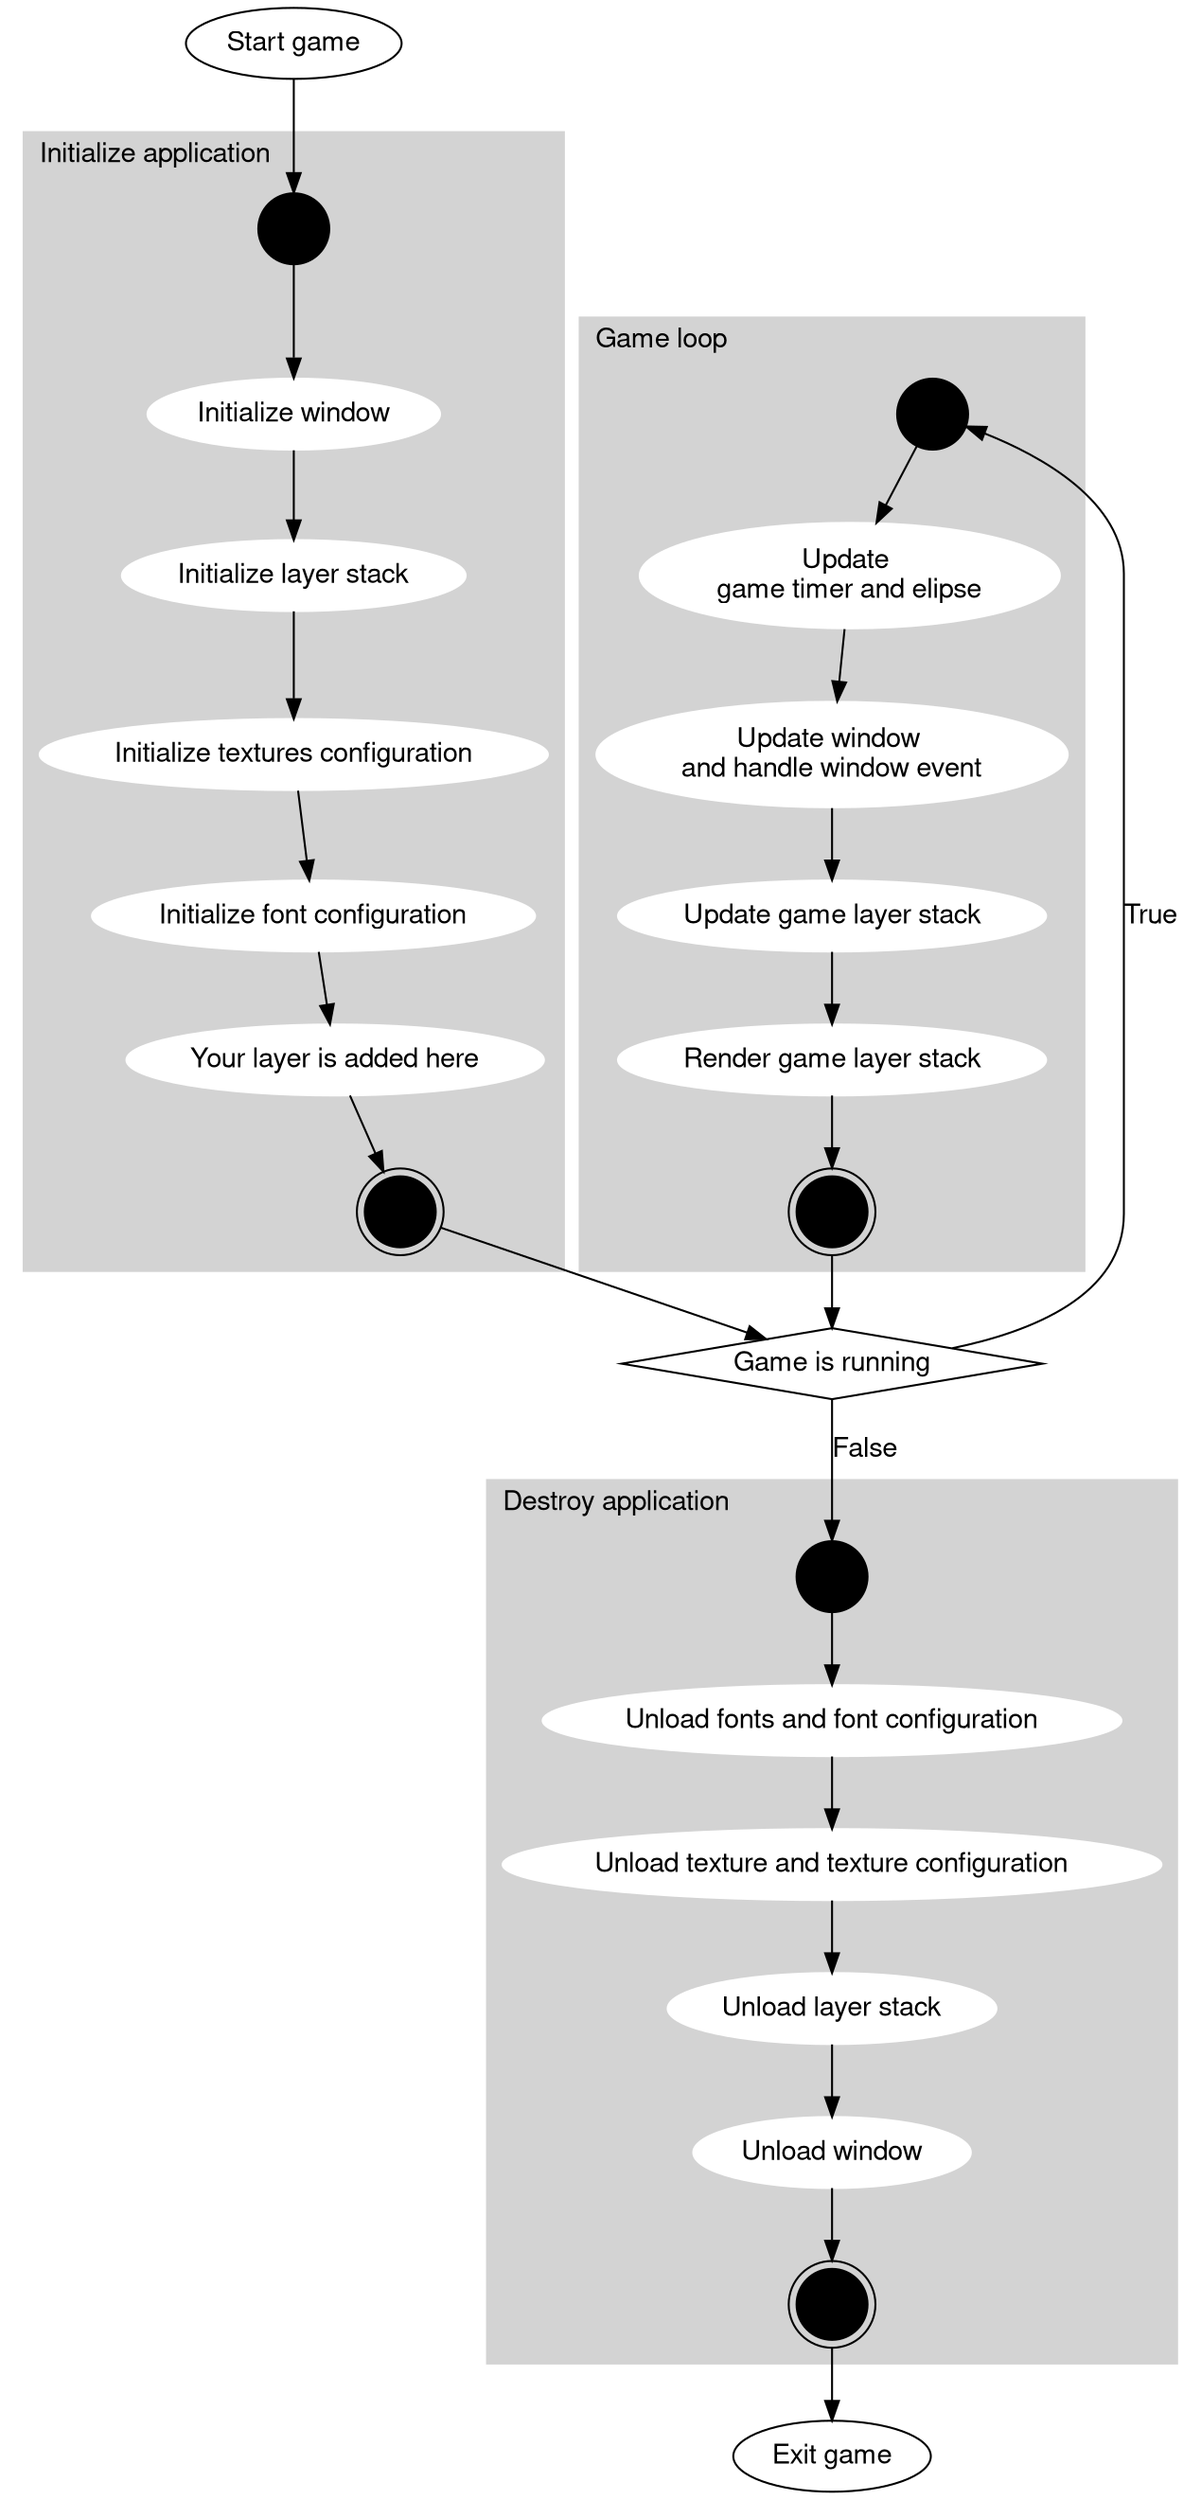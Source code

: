 digraph LifeCycle {
	fontname="Helvetica,Arial,sans-serif"
	node [fontname="Helvetica,Arial,sans-serif"]
	edge [fontname="Helvetica,Arial,sans-serif"]

    start_game -> init_start;
    init_end -> check_game_run;
    check_game_run -> game_start[label="True"];
    game_end -> check_game_run;
    check_game_run -> destroy_start[label="False"];
    destroy_end -> exit_game;

	subgraph cluster_0 {
		style=filled;
		color=lightgrey;
		node [style=filled,color=white];
		init_start 
        -> init_window
        -> init_layer_stack 
        -> init_textures 
        -> init_fonts
        -> init_add_custom_layer
        -> init_end;
		label = "Initialize application";
        labeljust="l"
        init_start [
            shape=circle
            style=filled
            color=black
            label=""
        ];
        init_end [
            shape=doublecircle
            style=filled
            color=black
            label=""
        ];
        init_window[
            label="Initialize window"
        ];
        init_layer_stack[
            label="Initialize layer stack"
        ]
        init_textures[
            label="Initialize textures configuration"
        ]
        init_fonts[
            label="Initialize font configuration"
        ]
        init_add_custom_layer [
            label="Your layer is added here"
        ]
	}

	subgraph cluster_1 {
		style=filled;
		color=lightgrey;
		node [style=filled,color=white];
		destroy_start 
        -> destroy_fonts 
        -> destroy_textures 
        -> destroy_layer_stack 
        -> destroy_window 
        -> destroy_end;
		label = "Destroy application";
        labeljust="l"
        destroy_start [
            shape=circle
            style=filled
            color=black
            label=""
        ];
        destroy_end [
            shape=doublecircle
            style=filled
            color=black
            label=""
        ];
        destroy_fonts [
            label="Unload fonts and font configuration"
        ];
        destroy_textures [
            label="Unload texture and texture configuration"
        ];
        destroy_layer_stack [
            label="Unload layer stack"
        ]
        destroy_window [
            label="Unload window"
        ]
	}

    subgraph cluster_2 {
		style=filled;
		color=lightgrey;
		node [style=filled,color=white];
		game_start
        -> game_update_elipse
        -> game_update_window
        -> update_layer
        -> render_layer
        -> game_end;
		label = "Game loop";
        labeljust="l"
        game_start [
            shape=circle
            style=filled
            color=black
            label=""
        ];
        game_end [
            shape=doublecircle
            style=filled
            color=black
            label=""
        ];
        game_update_elipse [
            label="Update \ngame timer and elipse"
        ];
        game_update_window [
            label="Update window \nand handle window event"
        ];
        update_layer [
            label="Update game layer stack";
        ];
        render_layer [
            label="Render game layer stack"
        ]
	}

    check_game_run [
        shape=diamond
        label="Game is running"
    ]

    start_game [
        label="Start game"
    ]

    exit_game [
        label="Exit game"
    ]

}